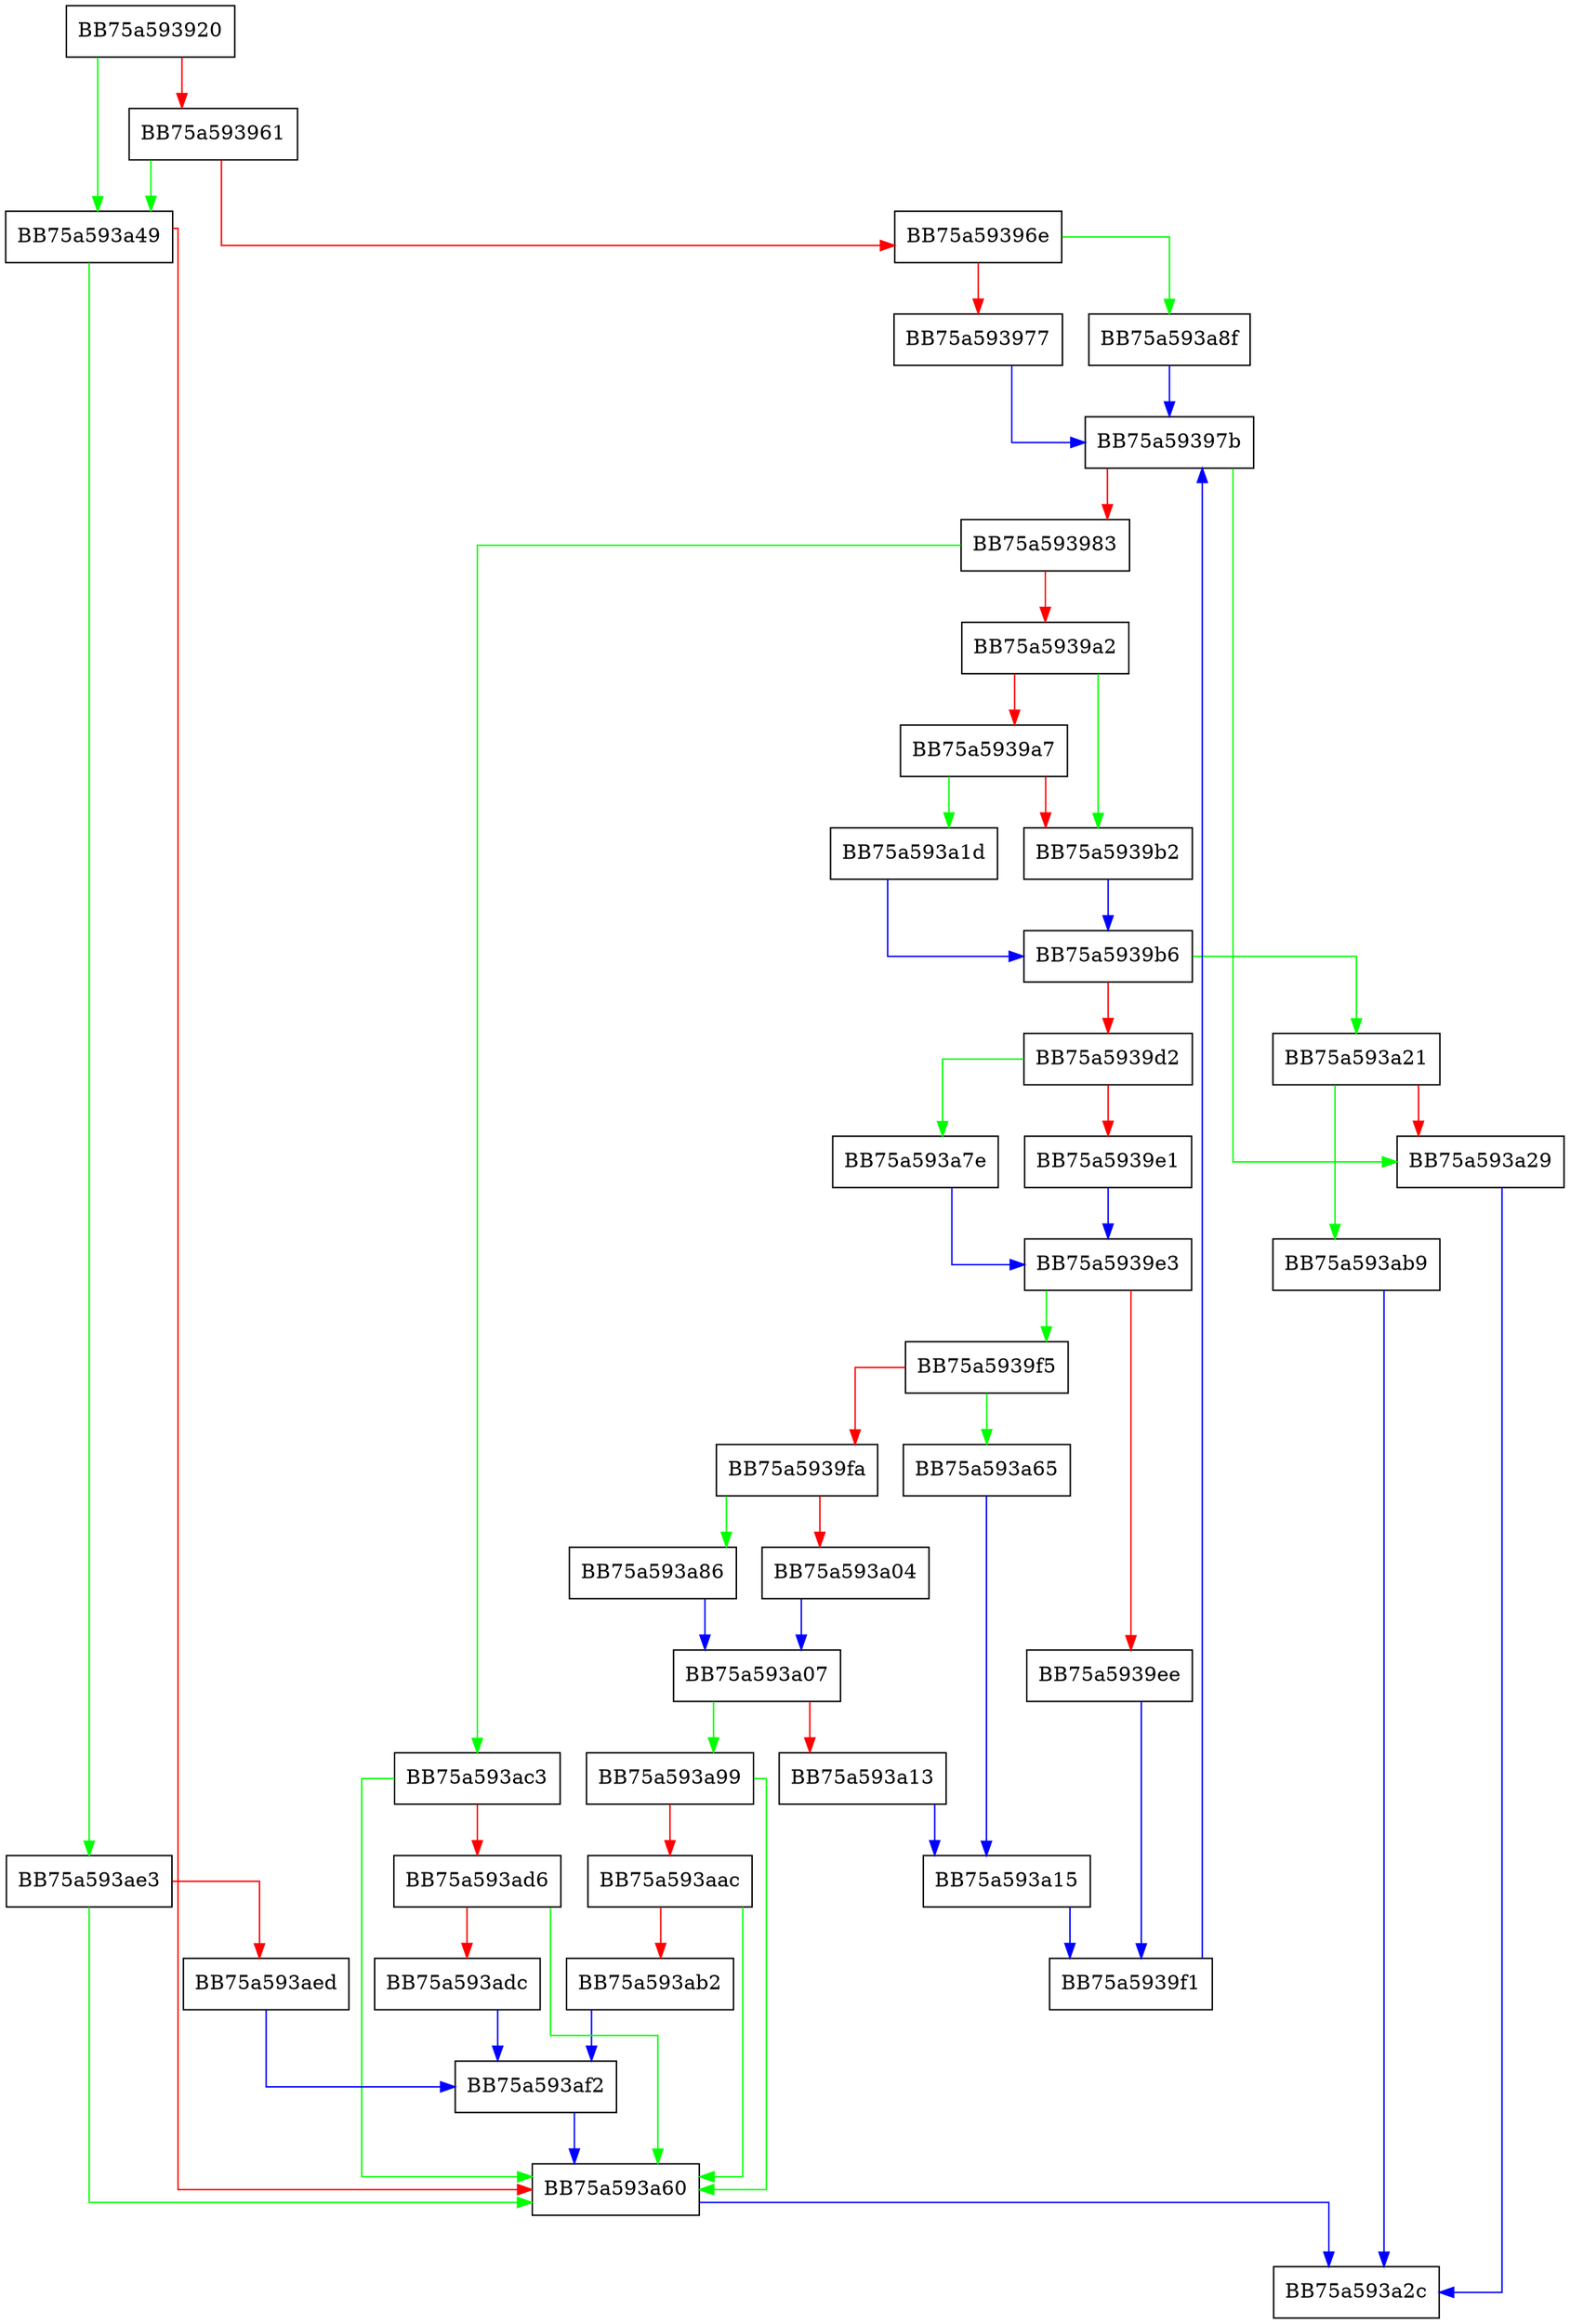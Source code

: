 digraph ProcPackedTree {
  node [shape="box"];
  graph [splines=ortho];
  BB75a593920 -> BB75a593a49 [color="green"];
  BB75a593920 -> BB75a593961 [color="red"];
  BB75a593961 -> BB75a593a49 [color="green"];
  BB75a593961 -> BB75a59396e [color="red"];
  BB75a59396e -> BB75a593a8f [color="green"];
  BB75a59396e -> BB75a593977 [color="red"];
  BB75a593977 -> BB75a59397b [color="blue"];
  BB75a59397b -> BB75a593a29 [color="green"];
  BB75a59397b -> BB75a593983 [color="red"];
  BB75a593983 -> BB75a593ac3 [color="green"];
  BB75a593983 -> BB75a5939a2 [color="red"];
  BB75a5939a2 -> BB75a5939b2 [color="green"];
  BB75a5939a2 -> BB75a5939a7 [color="red"];
  BB75a5939a7 -> BB75a593a1d [color="green"];
  BB75a5939a7 -> BB75a5939b2 [color="red"];
  BB75a5939b2 -> BB75a5939b6 [color="blue"];
  BB75a5939b6 -> BB75a593a21 [color="green"];
  BB75a5939b6 -> BB75a5939d2 [color="red"];
  BB75a5939d2 -> BB75a593a7e [color="green"];
  BB75a5939d2 -> BB75a5939e1 [color="red"];
  BB75a5939e1 -> BB75a5939e3 [color="blue"];
  BB75a5939e3 -> BB75a5939f5 [color="green"];
  BB75a5939e3 -> BB75a5939ee [color="red"];
  BB75a5939ee -> BB75a5939f1 [color="blue"];
  BB75a5939f1 -> BB75a59397b [color="blue"];
  BB75a5939f5 -> BB75a593a65 [color="green"];
  BB75a5939f5 -> BB75a5939fa [color="red"];
  BB75a5939fa -> BB75a593a86 [color="green"];
  BB75a5939fa -> BB75a593a04 [color="red"];
  BB75a593a04 -> BB75a593a07 [color="blue"];
  BB75a593a07 -> BB75a593a99 [color="green"];
  BB75a593a07 -> BB75a593a13 [color="red"];
  BB75a593a13 -> BB75a593a15 [color="blue"];
  BB75a593a15 -> BB75a5939f1 [color="blue"];
  BB75a593a1d -> BB75a5939b6 [color="blue"];
  BB75a593a21 -> BB75a593ab9 [color="green"];
  BB75a593a21 -> BB75a593a29 [color="red"];
  BB75a593a29 -> BB75a593a2c [color="blue"];
  BB75a593a49 -> BB75a593ae3 [color="green"];
  BB75a593a49 -> BB75a593a60 [color="red"];
  BB75a593a60 -> BB75a593a2c [color="blue"];
  BB75a593a65 -> BB75a593a15 [color="blue"];
  BB75a593a7e -> BB75a5939e3 [color="blue"];
  BB75a593a86 -> BB75a593a07 [color="blue"];
  BB75a593a8f -> BB75a59397b [color="blue"];
  BB75a593a99 -> BB75a593a60 [color="green"];
  BB75a593a99 -> BB75a593aac [color="red"];
  BB75a593aac -> BB75a593a60 [color="green"];
  BB75a593aac -> BB75a593ab2 [color="red"];
  BB75a593ab2 -> BB75a593af2 [color="blue"];
  BB75a593ab9 -> BB75a593a2c [color="blue"];
  BB75a593ac3 -> BB75a593a60 [color="green"];
  BB75a593ac3 -> BB75a593ad6 [color="red"];
  BB75a593ad6 -> BB75a593a60 [color="green"];
  BB75a593ad6 -> BB75a593adc [color="red"];
  BB75a593adc -> BB75a593af2 [color="blue"];
  BB75a593ae3 -> BB75a593a60 [color="green"];
  BB75a593ae3 -> BB75a593aed [color="red"];
  BB75a593aed -> BB75a593af2 [color="blue"];
  BB75a593af2 -> BB75a593a60 [color="blue"];
}